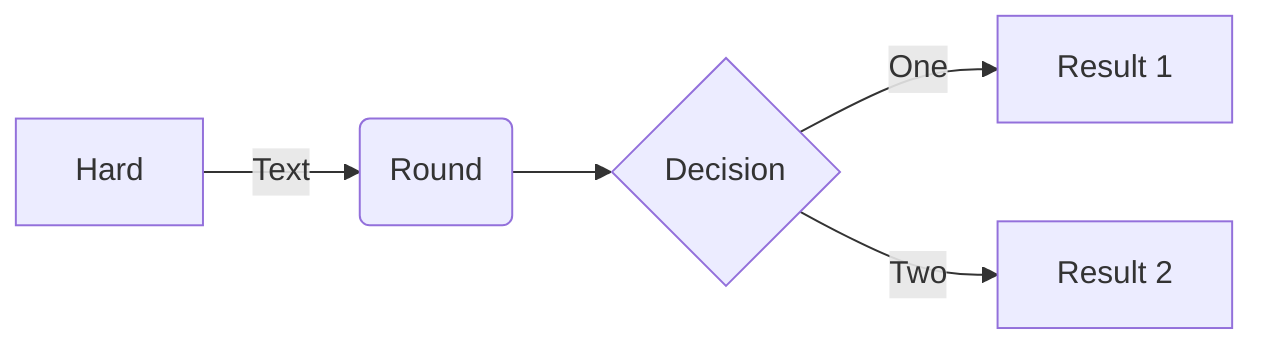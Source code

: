 flowchart LR
A[Hard] -->|Text| B(Round)
B --> C{Decision}
C -->|One| D[Result 1]
C -->|Two| E[Result 2]
